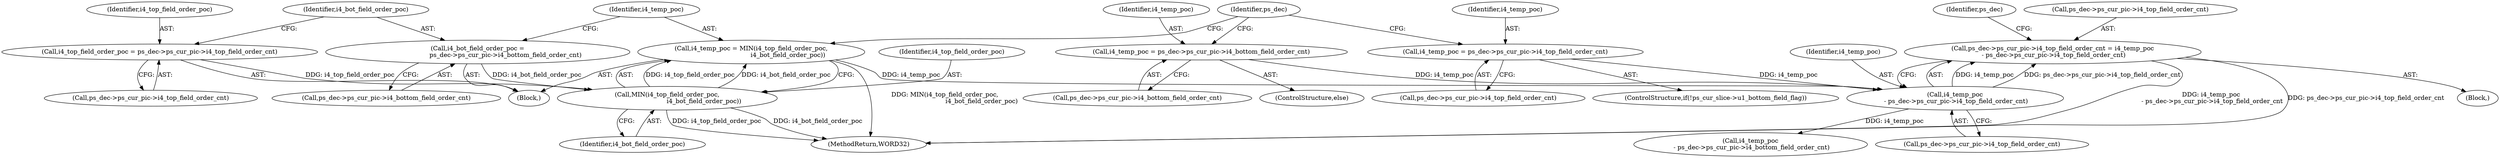 digraph "0_Android_9a00f562a612d56e7b2b989d168647db900ba6cf_0@integer" {
"1001324" [label="(Call,ps_dec->ps_cur_pic->i4_top_field_order_cnt = i4_temp_poc\n - ps_dec->ps_cur_pic->i4_top_field_order_cnt)"];
"1001330" [label="(Call,i4_temp_poc\n - ps_dec->ps_cur_pic->i4_top_field_order_cnt)"];
"1001298" [label="(Call,i4_temp_poc = MIN(i4_top_field_order_poc,\n                                     i4_bot_field_order_poc))"];
"1001300" [label="(Call,MIN(i4_top_field_order_poc,\n                                     i4_bot_field_order_poc))"];
"1001284" [label="(Call,i4_top_field_order_poc = ps_dec->ps_cur_pic->i4_top_field_order_cnt)"];
"1001291" [label="(Call,i4_bot_field_order_poc =\n                            ps_dec->ps_cur_pic->i4_bottom_field_order_cnt)"];
"1001317" [label="(Call,i4_temp_poc = ps_dec->ps_cur_pic->i4_bottom_field_order_cnt)"];
"1001309" [label="(Call,i4_temp_poc = ps_dec->ps_cur_pic->i4_top_field_order_cnt)"];
"1001318" [label="(Identifier,i4_temp_poc)"];
"1001302" [label="(Identifier,i4_bot_field_order_poc)"];
"1001293" [label="(Call,ps_dec->ps_cur_pic->i4_bottom_field_order_cnt)"];
"1001331" [label="(Identifier,i4_temp_poc)"];
"1001298" [label="(Call,i4_temp_poc = MIN(i4_top_field_order_poc,\n                                     i4_bot_field_order_poc))"];
"1001324" [label="(Call,ps_dec->ps_cur_pic->i4_top_field_order_cnt = i4_temp_poc\n - ps_dec->ps_cur_pic->i4_top_field_order_cnt)"];
"1002568" [label="(MethodReturn,WORD32)"];
"1001300" [label="(Call,MIN(i4_top_field_order_poc,\n                                     i4_bot_field_order_poc))"];
"1001327" [label="(Identifier,ps_dec)"];
"1001332" [label="(Call,ps_dec->ps_cur_pic->i4_top_field_order_cnt)"];
"1001285" [label="(Identifier,i4_top_field_order_poc)"];
"1001316" [label="(ControlStructure,else)"];
"1001340" [label="(Identifier,ps_dec)"];
"1001274" [label="(Block,)"];
"1001284" [label="(Call,i4_top_field_order_poc = ps_dec->ps_cur_pic->i4_top_field_order_cnt)"];
"1001310" [label="(Identifier,i4_temp_poc)"];
"1001286" [label="(Call,ps_dec->ps_cur_pic->i4_top_field_order_cnt)"];
"1001291" [label="(Call,i4_bot_field_order_poc =\n                            ps_dec->ps_cur_pic->i4_bottom_field_order_cnt)"];
"1001301" [label="(Identifier,i4_top_field_order_poc)"];
"1001317" [label="(Call,i4_temp_poc = ps_dec->ps_cur_pic->i4_bottom_field_order_cnt)"];
"1001343" [label="(Call,i4_temp_poc\n - ps_dec->ps_cur_pic->i4_bottom_field_order_cnt)"];
"1001304" [label="(ControlStructure,if(!ps_cur_slice->u1_bottom_field_flag))"];
"1001299" [label="(Identifier,i4_temp_poc)"];
"1001330" [label="(Call,i4_temp_poc\n - ps_dec->ps_cur_pic->i4_top_field_order_cnt)"];
"1001283" [label="(Block,)"];
"1001311" [label="(Call,ps_dec->ps_cur_pic->i4_top_field_order_cnt)"];
"1001325" [label="(Call,ps_dec->ps_cur_pic->i4_top_field_order_cnt)"];
"1001309" [label="(Call,i4_temp_poc = ps_dec->ps_cur_pic->i4_top_field_order_cnt)"];
"1001292" [label="(Identifier,i4_bot_field_order_poc)"];
"1001319" [label="(Call,ps_dec->ps_cur_pic->i4_bottom_field_order_cnt)"];
"1001324" -> "1001274"  [label="AST: "];
"1001324" -> "1001330"  [label="CFG: "];
"1001325" -> "1001324"  [label="AST: "];
"1001330" -> "1001324"  [label="AST: "];
"1001340" -> "1001324"  [label="CFG: "];
"1001324" -> "1002568"  [label="DDG: i4_temp_poc\n - ps_dec->ps_cur_pic->i4_top_field_order_cnt"];
"1001324" -> "1002568"  [label="DDG: ps_dec->ps_cur_pic->i4_top_field_order_cnt"];
"1001330" -> "1001324"  [label="DDG: i4_temp_poc"];
"1001330" -> "1001324"  [label="DDG: ps_dec->ps_cur_pic->i4_top_field_order_cnt"];
"1001330" -> "1001332"  [label="CFG: "];
"1001331" -> "1001330"  [label="AST: "];
"1001332" -> "1001330"  [label="AST: "];
"1001298" -> "1001330"  [label="DDG: i4_temp_poc"];
"1001317" -> "1001330"  [label="DDG: i4_temp_poc"];
"1001309" -> "1001330"  [label="DDG: i4_temp_poc"];
"1001330" -> "1001343"  [label="DDG: i4_temp_poc"];
"1001298" -> "1001283"  [label="AST: "];
"1001298" -> "1001300"  [label="CFG: "];
"1001299" -> "1001298"  [label="AST: "];
"1001300" -> "1001298"  [label="AST: "];
"1001327" -> "1001298"  [label="CFG: "];
"1001298" -> "1002568"  [label="DDG: MIN(i4_top_field_order_poc,\n                                     i4_bot_field_order_poc)"];
"1001300" -> "1001298"  [label="DDG: i4_top_field_order_poc"];
"1001300" -> "1001298"  [label="DDG: i4_bot_field_order_poc"];
"1001300" -> "1001302"  [label="CFG: "];
"1001301" -> "1001300"  [label="AST: "];
"1001302" -> "1001300"  [label="AST: "];
"1001300" -> "1002568"  [label="DDG: i4_bot_field_order_poc"];
"1001300" -> "1002568"  [label="DDG: i4_top_field_order_poc"];
"1001284" -> "1001300"  [label="DDG: i4_top_field_order_poc"];
"1001291" -> "1001300"  [label="DDG: i4_bot_field_order_poc"];
"1001284" -> "1001283"  [label="AST: "];
"1001284" -> "1001286"  [label="CFG: "];
"1001285" -> "1001284"  [label="AST: "];
"1001286" -> "1001284"  [label="AST: "];
"1001292" -> "1001284"  [label="CFG: "];
"1001291" -> "1001283"  [label="AST: "];
"1001291" -> "1001293"  [label="CFG: "];
"1001292" -> "1001291"  [label="AST: "];
"1001293" -> "1001291"  [label="AST: "];
"1001299" -> "1001291"  [label="CFG: "];
"1001317" -> "1001316"  [label="AST: "];
"1001317" -> "1001319"  [label="CFG: "];
"1001318" -> "1001317"  [label="AST: "];
"1001319" -> "1001317"  [label="AST: "];
"1001327" -> "1001317"  [label="CFG: "];
"1001309" -> "1001304"  [label="AST: "];
"1001309" -> "1001311"  [label="CFG: "];
"1001310" -> "1001309"  [label="AST: "];
"1001311" -> "1001309"  [label="AST: "];
"1001327" -> "1001309"  [label="CFG: "];
}
